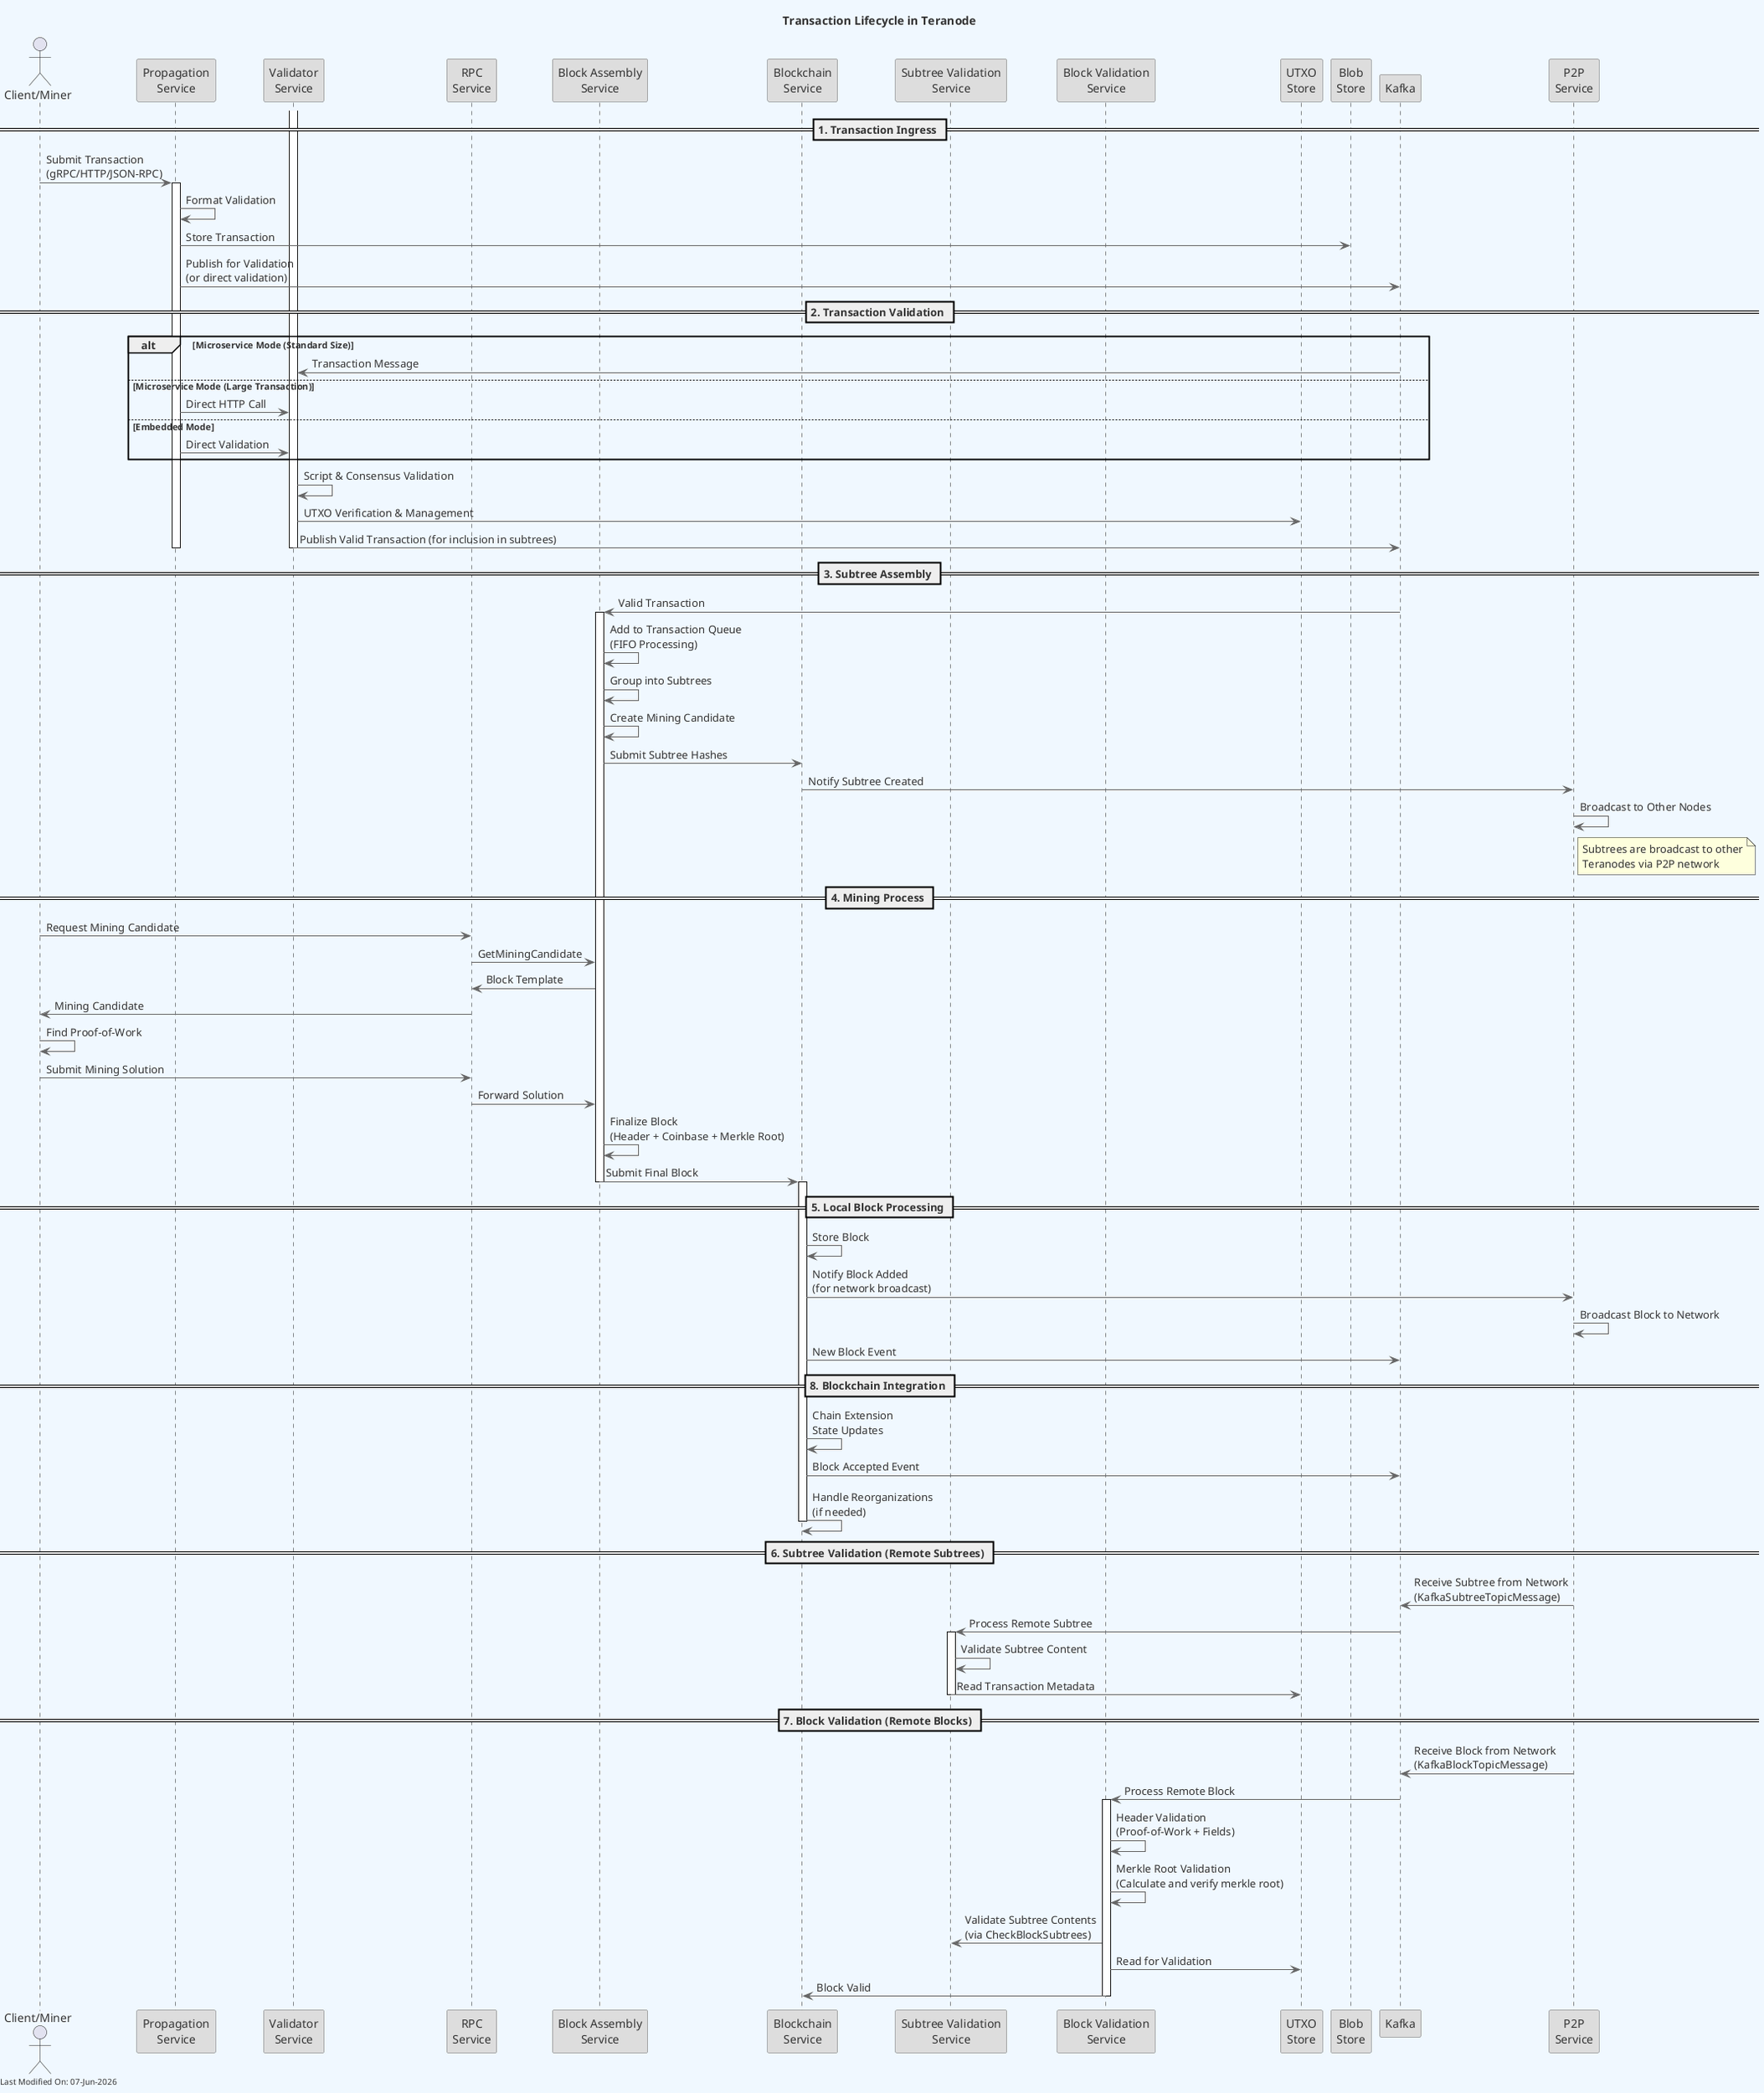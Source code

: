 @startuml
skinparam backgroundColor #F0F8FF
skinparam defaultFontColor #333333
skinparam arrowColor #666666

' Define borders for all elements
skinparam entity {
  BorderColor #666666
  BackgroundColor #DDDDDD
}

skinparam control {
  BorderColor #666666
  BackgroundColor #DDDDDD
}

skinparam participant {
  BorderColor #666666
  BackgroundColor #DDDDDD
}

title Transaction Lifecycle in Teranode

actor "Client/Miner" as Client
participant "Propagation\nService" as Prop
participant "Validator\nService" as Val
participant "RPC\nService" as RPC
participant "Block Assembly\nService" as BA
participant "Blockchain\nService" as BC
participant "Subtree Validation\nService" as SubVal
participant "Block Validation\nService" as BV
participant "UTXO\nStore" as UTXO
participant "Blob\nStore" as Blob
participant "Kafka" as Kafka
participant "P2P\nService" as P2P


== 1. Transaction Ingress ==
Client -> Prop : Submit Transaction\n(gRPC/HTTP/JSON-RPC)
activate Prop
Prop -> Prop : Format Validation
Prop -> Blob : Store Transaction
Prop -> Kafka : Publish for Validation\n(or direct validation)

== 2. Transaction Validation ==
alt Microservice Mode (Standard Size)
    Kafka -> Val : Transaction Message
else Microservice Mode (Large Transaction)
    Prop -> Val : Direct HTTP Call
else Embedded Mode
    Prop -> Val : Direct Validation
end
activate Val
Val -> Val : Script & Consensus Validation
Val -> UTXO : UTXO Verification & Management
Val -> Kafka : Publish Valid Transaction (for inclusion in subtrees)
deactivate Val
deactivate Prop

== 3. Subtree Assembly ==
Kafka -> BA : Valid Transaction
activate BA
BA -> BA : Add to Transaction Queue\n(FIFO Processing)
BA -> BA : Group into Subtrees
BA -> BA : Create Mining Candidate
BA -> BC : Submit Subtree Hashes
BC -> P2P : Notify Subtree Created
P2P -> P2P : Broadcast to Other Nodes
note right of P2P
  Subtrees are broadcast to other
  Teranodes via P2P network
end note

== 4. Mining Process ==
Client -> RPC : Request Mining Candidate
RPC -> BA : GetMiningCandidate
BA -> RPC : Block Template
RPC -> Client : Mining Candidate

Client -> Client : Find Proof-of-Work
Client -> RPC : Submit Mining Solution
RPC -> BA : Forward Solution
BA -> BA : Finalize Block\n(Header + Coinbase + Merkle Root)
BA -> BC : Submit Final Block
deactivate BA

== 5. Local Block Processing ==
activate BC
BC -> BC : Store Block
BC -> P2P : Notify Block Added\n(for network broadcast)
P2P -> P2P : Broadcast Block to Network
BC -> Kafka : New Block Event

== 8. Blockchain Integration ==
BC -> BC : Chain Extension\nState Updates
BC -> Kafka : Block Accepted Event
BC -> BC : Handle Reorganizations\n(if needed)
deactivate BC

== 6. Subtree Validation (Remote Subtrees) ==
P2P -> Kafka : Receive Subtree from Network\n(KafkaSubtreeTopicMessage)
Kafka -> SubVal : Process Remote Subtree
activate SubVal
SubVal -> SubVal : Validate Subtree Content
SubVal -> UTXO : Read Transaction Metadata
deactivate SubVal

== 7. Block Validation (Remote Blocks) ==
P2P -> Kafka : Receive Block from Network\n(KafkaBlockTopicMessage)
Kafka -> BV : Process Remote Block
activate BV
BV -> BV : Header Validation\n(Proof-of-Work + Fields)
BV -> BV : Merkle Root Validation\n(Calculate and verify merkle root)
BV -> SubVal : Validate Subtree Contents\n(via CheckBlockSubtrees)
BV -> UTXO : Read for Validation
BV -> BC : Block Valid
deactivate BV


left footer Last Modified On: %date("dd-MMM-yyyy")

@enduml
